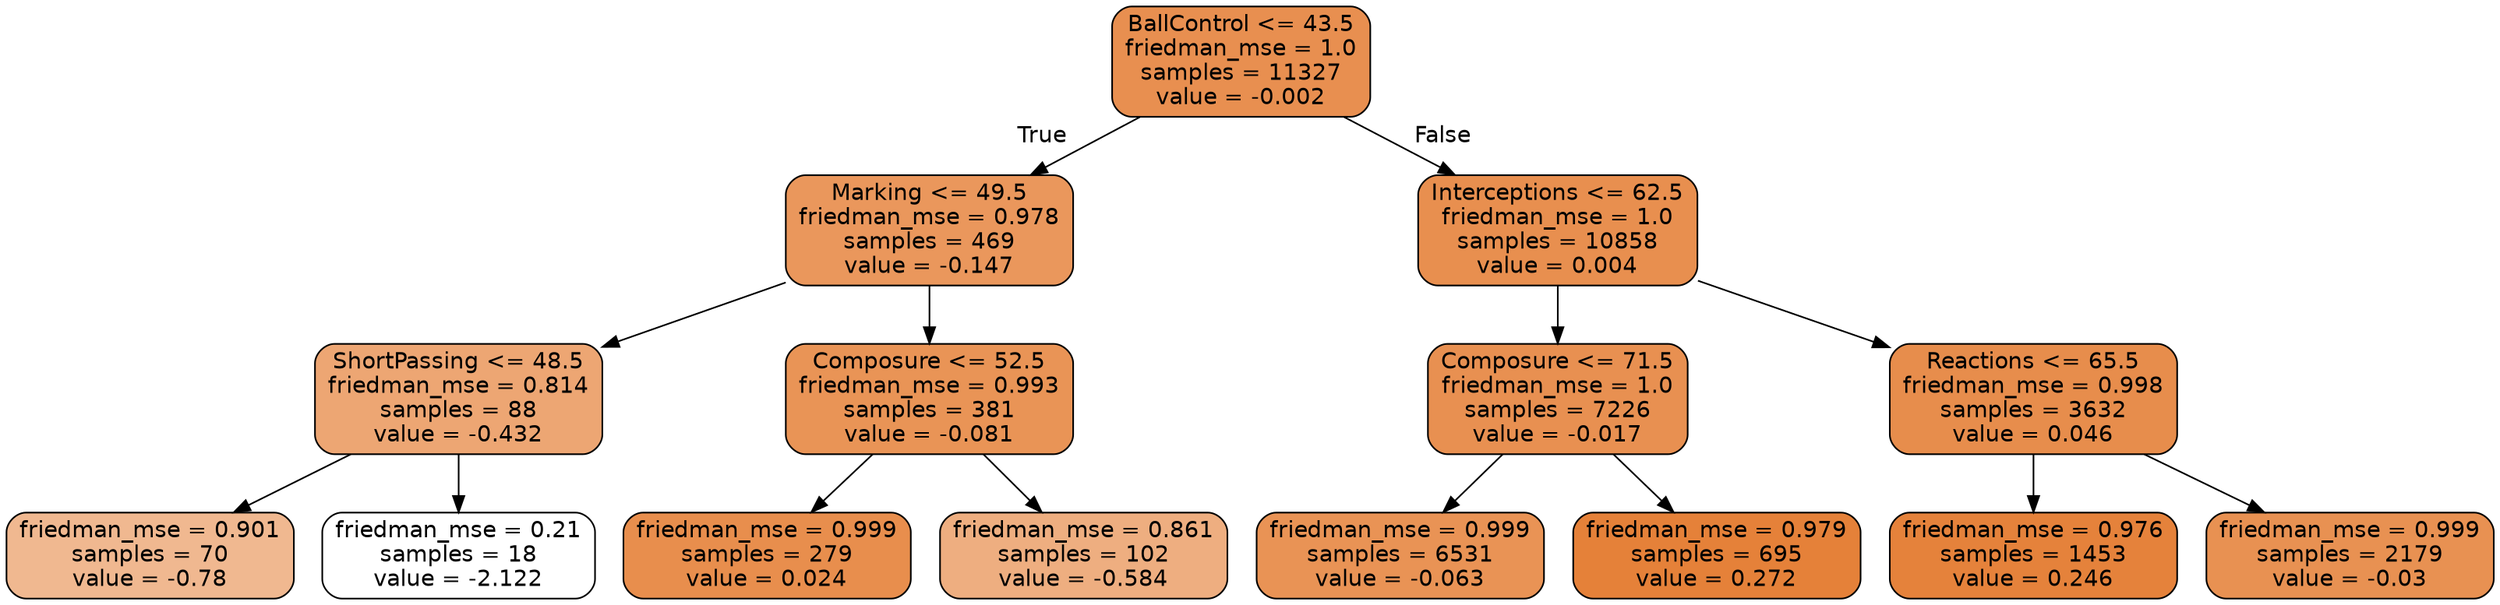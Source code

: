 digraph Tree {
node [shape=box, style="filled, rounded", color="black", fontname=helvetica] ;
edge [fontname=helvetica] ;
0 [label="BallControl <= 43.5\nfriedman_mse = 1.0\nsamples = 11327\nvalue = -0.002", fillcolor="#e88f50"] ;
1 [label="Marking <= 49.5\nfriedman_mse = 0.978\nsamples = 469\nvalue = -0.147", fillcolor="#ea975c"] ;
0 -> 1 [labeldistance=2.5, labelangle=45, headlabel="True"] ;
2 [label="ShortPassing <= 48.5\nfriedman_mse = 0.814\nsamples = 88\nvalue = -0.432", fillcolor="#eda673"] ;
1 -> 2 ;
3 [label="friedman_mse = 0.901\nsamples = 70\nvalue = -0.78", fillcolor="#f0b890"] ;
2 -> 3 ;
4 [label="friedman_mse = 0.21\nsamples = 18\nvalue = -2.122", fillcolor="#ffffff"] ;
2 -> 4 ;
5 [label="Composure <= 52.5\nfriedman_mse = 0.993\nsamples = 381\nvalue = -0.081", fillcolor="#e99456"] ;
1 -> 5 ;
6 [label="friedman_mse = 0.999\nsamples = 279\nvalue = 0.024", fillcolor="#e88e4d"] ;
5 -> 6 ;
7 [label="friedman_mse = 0.861\nsamples = 102\nvalue = -0.584", fillcolor="#eeae80"] ;
5 -> 7 ;
8 [label="Interceptions <= 62.5\nfriedman_mse = 1.0\nsamples = 10858\nvalue = 0.004", fillcolor="#e88f4f"] ;
0 -> 8 [labeldistance=2.5, labelangle=-45, headlabel="False"] ;
9 [label="Composure <= 71.5\nfriedman_mse = 1.0\nsamples = 7226\nvalue = -0.017", fillcolor="#e89051"] ;
8 -> 9 ;
10 [label="friedman_mse = 0.999\nsamples = 6531\nvalue = -0.063", fillcolor="#e99355"] ;
9 -> 10 ;
11 [label="friedman_mse = 0.979\nsamples = 695\nvalue = 0.272", fillcolor="#e58139"] ;
9 -> 11 ;
12 [label="Reactions <= 65.5\nfriedman_mse = 0.998\nsamples = 3632\nvalue = 0.046", fillcolor="#e78d4c"] ;
8 -> 12 ;
13 [label="friedman_mse = 0.976\nsamples = 1453\nvalue = 0.246", fillcolor="#e5823b"] ;
12 -> 13 ;
14 [label="friedman_mse = 0.999\nsamples = 2179\nvalue = -0.03", fillcolor="#e89152"] ;
12 -> 14 ;
}